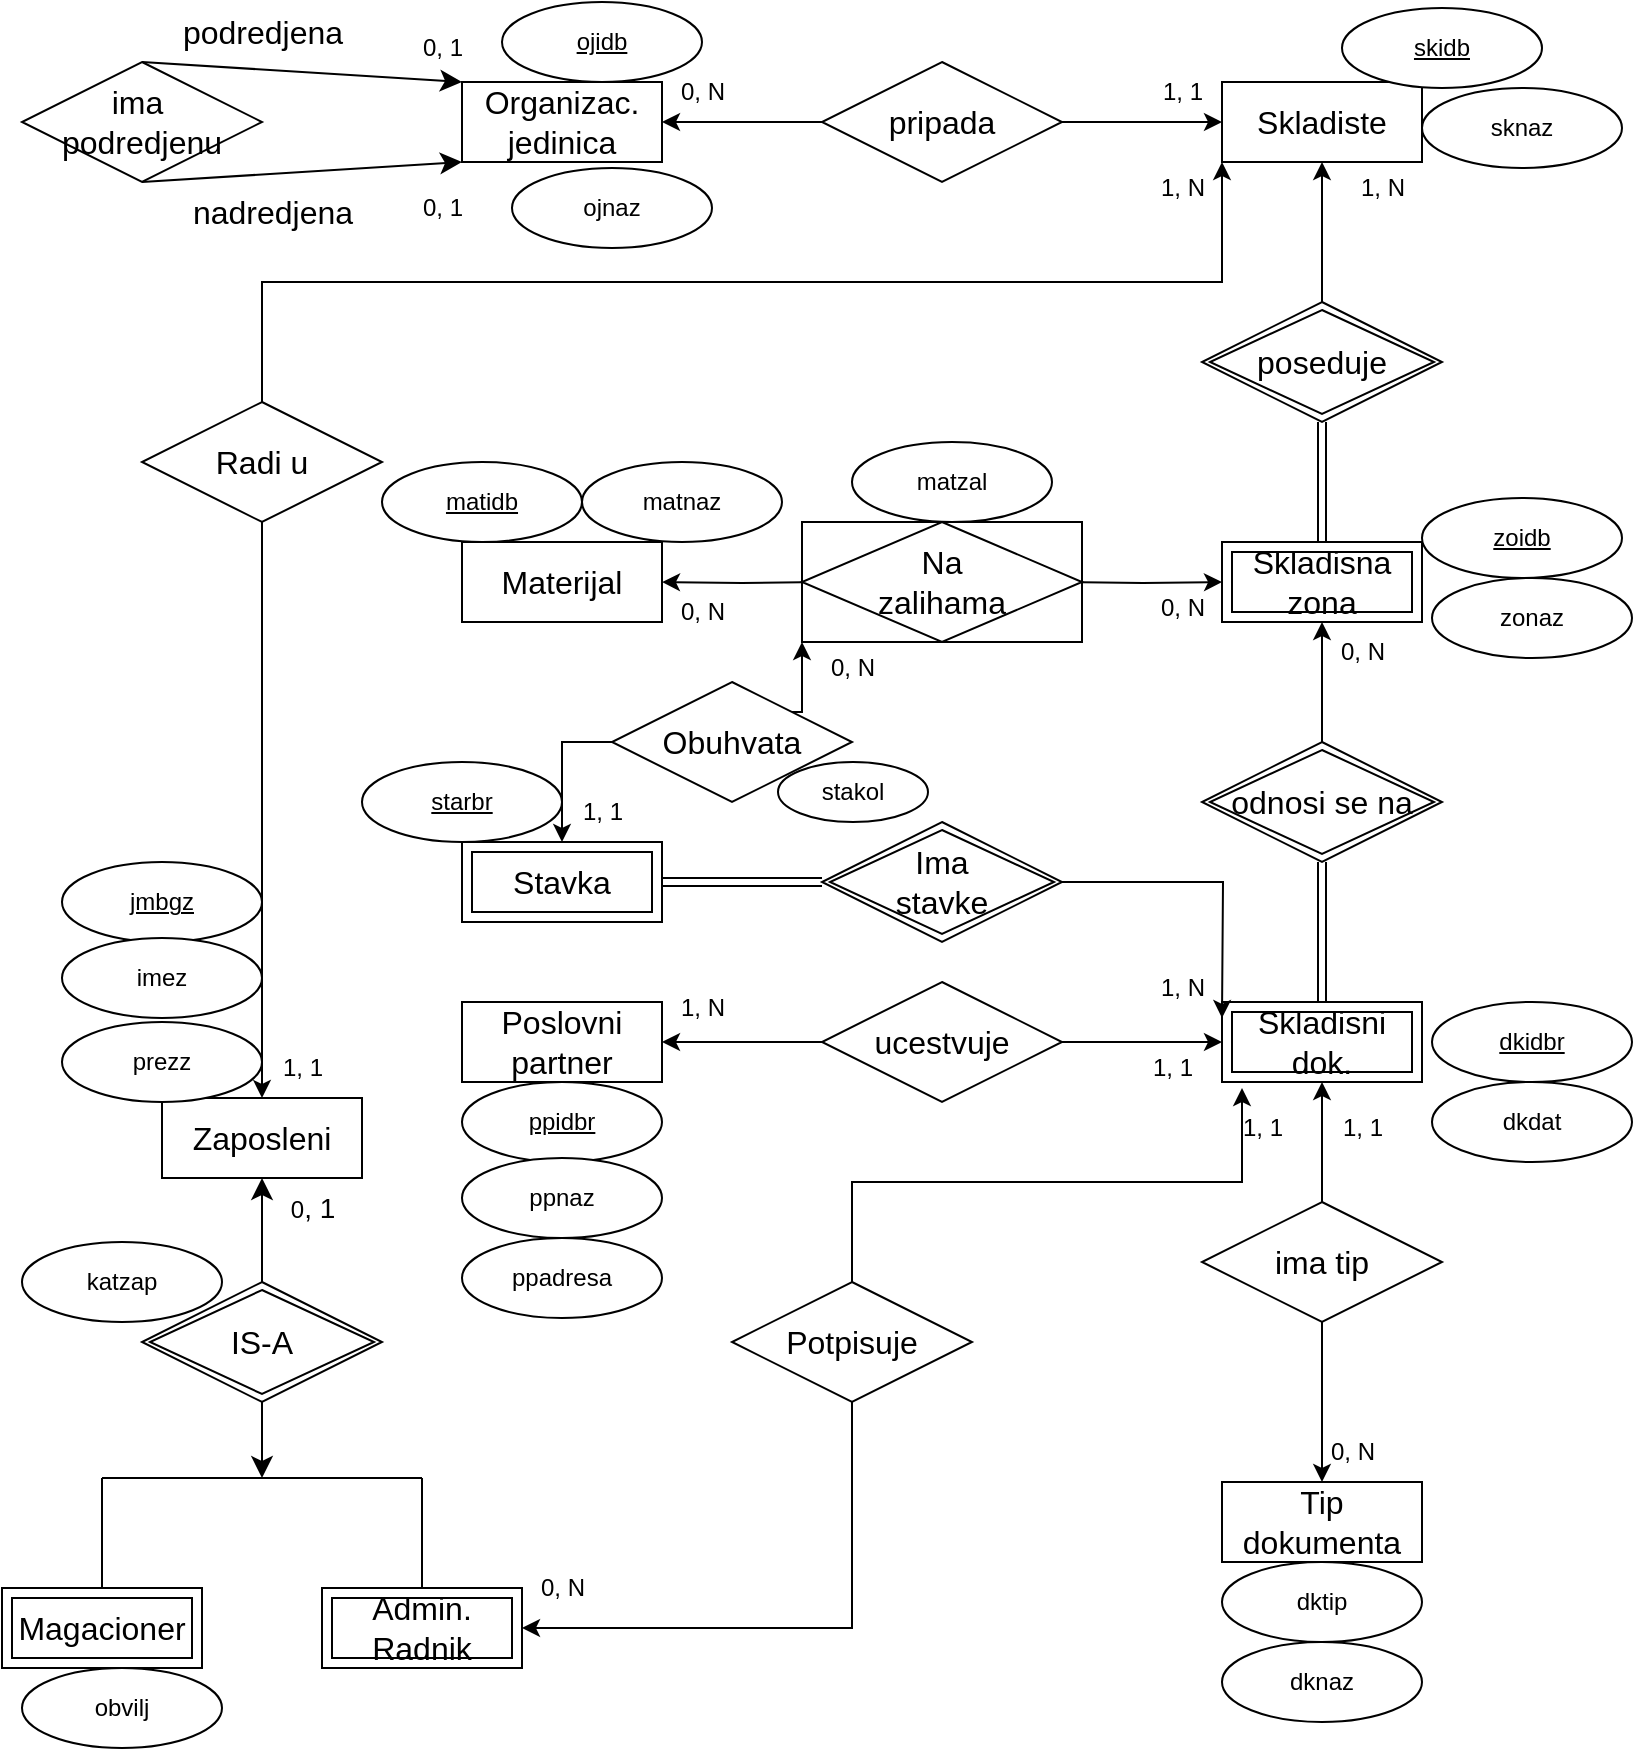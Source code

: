 <mxfile version="23.1.2" type="device">
  <diagram id="R2lEEEUBdFMjLlhIrx00" name="Page-1">
    <mxGraphModel dx="1040" dy="1101" grid="1" gridSize="10" guides="1" tooltips="1" connect="1" arrows="1" fold="1" page="1" pageScale="1" pageWidth="850" pageHeight="1100" math="0" shadow="0" extFonts="Permanent Marker^https://fonts.googleapis.com/css?family=Permanent+Marker">
      <root>
        <mxCell id="0" />
        <mxCell id="1" parent="0" />
        <mxCell id="eLm-zgcm_A9-H4wDxylz-2" value="&lt;div&gt;Organizac.&lt;/div&gt;&lt;div&gt;jedinica&lt;br&gt;&lt;/div&gt;" style="whiteSpace=wrap;html=1;align=center;fontSize=16;" vertex="1" parent="1">
          <mxGeometry x="230" y="50" width="100" height="40" as="geometry" />
        </mxCell>
        <mxCell id="eLm-zgcm_A9-H4wDxylz-3" style="edgeStyle=none;curved=1;rounded=0;orthogonalLoop=1;jettySize=auto;html=1;exitX=0.5;exitY=1;exitDx=0;exitDy=0;entryX=0;entryY=1;entryDx=0;entryDy=0;fontSize=12;startSize=8;endSize=8;" edge="1" source="eLm-zgcm_A9-H4wDxylz-5" target="eLm-zgcm_A9-H4wDxylz-2" parent="1">
          <mxGeometry relative="1" as="geometry" />
        </mxCell>
        <mxCell id="eLm-zgcm_A9-H4wDxylz-4" style="edgeStyle=none;curved=1;rounded=0;orthogonalLoop=1;jettySize=auto;html=1;exitX=0.5;exitY=0;exitDx=0;exitDy=0;entryX=0;entryY=0;entryDx=0;entryDy=0;fontSize=12;startSize=8;endSize=8;" edge="1" source="eLm-zgcm_A9-H4wDxylz-5" target="eLm-zgcm_A9-H4wDxylz-2" parent="1">
          <mxGeometry relative="1" as="geometry" />
        </mxCell>
        <mxCell id="eLm-zgcm_A9-H4wDxylz-5" value="&lt;div&gt;ima&amp;nbsp;&lt;/div&gt;&lt;div&gt;podredjenu&lt;/div&gt;" style="shape=rhombus;perimeter=rhombusPerimeter;whiteSpace=wrap;html=1;align=center;fontSize=16;" vertex="1" parent="1">
          <mxGeometry x="10" y="40" width="120" height="60" as="geometry" />
        </mxCell>
        <mxCell id="eLm-zgcm_A9-H4wDxylz-6" value="podredjena" style="text;html=1;align=center;verticalAlign=middle;resizable=0;points=[];autosize=1;strokeColor=none;fillColor=none;fontSize=16;" vertex="1" parent="1">
          <mxGeometry x="80" y="10" width="100" height="30" as="geometry" />
        </mxCell>
        <mxCell id="eLm-zgcm_A9-H4wDxylz-7" value="nadredjena" style="text;html=1;align=center;verticalAlign=middle;resizable=0;points=[];autosize=1;strokeColor=none;fillColor=none;fontSize=16;" vertex="1" parent="1">
          <mxGeometry x="85" y="100" width="100" height="30" as="geometry" />
        </mxCell>
        <mxCell id="eLm-zgcm_A9-H4wDxylz-8" value="0, 1" style="text;html=1;align=center;verticalAlign=middle;resizable=0;points=[];autosize=1;strokeColor=none;fillColor=none;" vertex="1" parent="1">
          <mxGeometry x="200" y="18" width="40" height="30" as="geometry" />
        </mxCell>
        <mxCell id="eLm-zgcm_A9-H4wDxylz-9" value="0, 1" style="text;html=1;align=center;verticalAlign=middle;resizable=0;points=[];autosize=1;strokeColor=none;fillColor=none;" vertex="1" parent="1">
          <mxGeometry x="200" y="98" width="40" height="30" as="geometry" />
        </mxCell>
        <mxCell id="eLm-zgcm_A9-H4wDxylz-10" value="&lt;font style=&quot;font-size: 16px;&quot;&gt;Skladiste&lt;/font&gt;" style="whiteSpace=wrap;html=1;align=center;" vertex="1" parent="1">
          <mxGeometry x="610" y="50" width="100" height="40" as="geometry" />
        </mxCell>
        <mxCell id="eLm-zgcm_A9-H4wDxylz-12" value="" style="edgeStyle=orthogonalEdgeStyle;rounded=0;orthogonalLoop=1;jettySize=auto;html=1;" edge="1" parent="1" source="eLm-zgcm_A9-H4wDxylz-11" target="eLm-zgcm_A9-H4wDxylz-10">
          <mxGeometry relative="1" as="geometry" />
        </mxCell>
        <mxCell id="eLm-zgcm_A9-H4wDxylz-13" value="" style="edgeStyle=orthogonalEdgeStyle;rounded=0;orthogonalLoop=1;jettySize=auto;html=1;" edge="1" parent="1" source="eLm-zgcm_A9-H4wDxylz-11" target="eLm-zgcm_A9-H4wDxylz-2">
          <mxGeometry relative="1" as="geometry" />
        </mxCell>
        <mxCell id="eLm-zgcm_A9-H4wDxylz-11" value="&lt;font style=&quot;font-size: 16px;&quot;&gt;pripada&lt;/font&gt;" style="shape=rhombus;perimeter=rhombusPerimeter;whiteSpace=wrap;html=1;align=center;" vertex="1" parent="1">
          <mxGeometry x="410" y="40" width="120" height="60" as="geometry" />
        </mxCell>
        <mxCell id="eLm-zgcm_A9-H4wDxylz-14" value="1, 1" style="text;html=1;align=center;verticalAlign=middle;resizable=0;points=[];autosize=1;strokeColor=none;fillColor=none;" vertex="1" parent="1">
          <mxGeometry x="570" y="40" width="40" height="30" as="geometry" />
        </mxCell>
        <mxCell id="eLm-zgcm_A9-H4wDxylz-15" value="0, N" style="text;html=1;align=center;verticalAlign=middle;resizable=0;points=[];autosize=1;strokeColor=none;fillColor=none;" vertex="1" parent="1">
          <mxGeometry x="325" y="40" width="50" height="30" as="geometry" />
        </mxCell>
        <mxCell id="eLm-zgcm_A9-H4wDxylz-16" value="&lt;div&gt;&lt;font style=&quot;font-size: 16px;&quot;&gt;Skladisna&lt;/font&gt;&lt;/div&gt;&lt;div&gt;&lt;font size=&quot;3&quot;&gt;zona&lt;br&gt;&lt;/font&gt;&lt;/div&gt;" style="shape=ext;margin=3;double=1;whiteSpace=wrap;html=1;align=center;" vertex="1" parent="1">
          <mxGeometry x="610" y="280" width="100" height="40" as="geometry" />
        </mxCell>
        <mxCell id="eLm-zgcm_A9-H4wDxylz-18" value="" style="edgeStyle=orthogonalEdgeStyle;rounded=0;orthogonalLoop=1;jettySize=auto;html=1;shape=link;" edge="1" parent="1" source="eLm-zgcm_A9-H4wDxylz-17" target="eLm-zgcm_A9-H4wDxylz-16">
          <mxGeometry relative="1" as="geometry" />
        </mxCell>
        <mxCell id="eLm-zgcm_A9-H4wDxylz-19" value="" style="edgeStyle=orthogonalEdgeStyle;rounded=0;orthogonalLoop=1;jettySize=auto;html=1;" edge="1" parent="1" source="eLm-zgcm_A9-H4wDxylz-17" target="eLm-zgcm_A9-H4wDxylz-10">
          <mxGeometry relative="1" as="geometry" />
        </mxCell>
        <mxCell id="eLm-zgcm_A9-H4wDxylz-17" value="&lt;font style=&quot;font-size: 16px;&quot;&gt;poseduje&lt;/font&gt;" style="shape=rhombus;double=1;perimeter=rhombusPerimeter;whiteSpace=wrap;html=1;align=center;" vertex="1" parent="1">
          <mxGeometry x="600" y="160" width="120" height="60" as="geometry" />
        </mxCell>
        <mxCell id="eLm-zgcm_A9-H4wDxylz-20" value="1, N" style="text;html=1;align=center;verticalAlign=middle;resizable=0;points=[];autosize=1;strokeColor=none;fillColor=none;" vertex="1" parent="1">
          <mxGeometry x="665" y="88" width="50" height="30" as="geometry" />
        </mxCell>
        <mxCell id="eLm-zgcm_A9-H4wDxylz-22" value="&lt;font style=&quot;font-size: 16px;&quot;&gt;Materijal&lt;/font&gt;" style="whiteSpace=wrap;html=1;align=center;" vertex="1" parent="1">
          <mxGeometry x="230" y="280" width="100" height="40" as="geometry" />
        </mxCell>
        <mxCell id="eLm-zgcm_A9-H4wDxylz-24" value="" style="edgeStyle=orthogonalEdgeStyle;rounded=0;orthogonalLoop=1;jettySize=auto;html=1;" edge="1" parent="1" target="eLm-zgcm_A9-H4wDxylz-16">
          <mxGeometry relative="1" as="geometry">
            <mxPoint x="530" y="300" as="sourcePoint" />
          </mxGeometry>
        </mxCell>
        <mxCell id="eLm-zgcm_A9-H4wDxylz-25" value="" style="edgeStyle=orthogonalEdgeStyle;rounded=0;orthogonalLoop=1;jettySize=auto;html=1;" edge="1" parent="1" target="eLm-zgcm_A9-H4wDxylz-22">
          <mxGeometry relative="1" as="geometry">
            <mxPoint x="410" y="300" as="sourcePoint" />
          </mxGeometry>
        </mxCell>
        <mxCell id="eLm-zgcm_A9-H4wDxylz-26" value="0, N" style="text;html=1;align=center;verticalAlign=middle;resizable=0;points=[];autosize=1;strokeColor=none;fillColor=none;" vertex="1" parent="1">
          <mxGeometry x="325" y="300" width="50" height="30" as="geometry" />
        </mxCell>
        <mxCell id="eLm-zgcm_A9-H4wDxylz-27" value="0, N" style="text;html=1;align=center;verticalAlign=middle;resizable=0;points=[];autosize=1;strokeColor=none;fillColor=none;" vertex="1" parent="1">
          <mxGeometry x="565" y="298" width="50" height="30" as="geometry" />
        </mxCell>
        <mxCell id="eLm-zgcm_A9-H4wDxylz-29" value="&lt;div&gt;&lt;font style=&quot;font-size: 16px;&quot;&gt;Skladisni&lt;/font&gt;&lt;/div&gt;&lt;div&gt;&lt;font size=&quot;3&quot;&gt;dok.&lt;br&gt;&lt;/font&gt;&lt;/div&gt;" style="shape=ext;margin=3;double=1;whiteSpace=wrap;html=1;align=center;" vertex="1" parent="1">
          <mxGeometry x="610" y="510" width="100" height="40" as="geometry" />
        </mxCell>
        <mxCell id="eLm-zgcm_A9-H4wDxylz-32" value="" style="edgeStyle=orthogonalEdgeStyle;rounded=0;orthogonalLoop=1;jettySize=auto;html=1;shape=link;" edge="1" parent="1" source="eLm-zgcm_A9-H4wDxylz-30" target="eLm-zgcm_A9-H4wDxylz-29">
          <mxGeometry relative="1" as="geometry" />
        </mxCell>
        <mxCell id="eLm-zgcm_A9-H4wDxylz-46" value="" style="edgeStyle=orthogonalEdgeStyle;rounded=0;orthogonalLoop=1;jettySize=auto;html=1;" edge="1" parent="1" source="eLm-zgcm_A9-H4wDxylz-30" target="eLm-zgcm_A9-H4wDxylz-16">
          <mxGeometry relative="1" as="geometry" />
        </mxCell>
        <mxCell id="eLm-zgcm_A9-H4wDxylz-30" value="&lt;font style=&quot;font-size: 16px;&quot;&gt;odnosi se na&lt;/font&gt;" style="shape=rhombus;double=1;perimeter=rhombusPerimeter;whiteSpace=wrap;html=1;align=center;" vertex="1" parent="1">
          <mxGeometry x="600" y="380" width="120" height="60" as="geometry" />
        </mxCell>
        <mxCell id="eLm-zgcm_A9-H4wDxylz-34" value="&lt;div&gt;&lt;font style=&quot;font-size: 16px;&quot;&gt;Poslovni&lt;/font&gt;&lt;/div&gt;&lt;div&gt;&lt;font style=&quot;font-size: 16px;&quot;&gt;partner&lt;br&gt;&lt;/font&gt;&lt;/div&gt;" style="whiteSpace=wrap;html=1;align=center;" vertex="1" parent="1">
          <mxGeometry x="230" y="510" width="100" height="40" as="geometry" />
        </mxCell>
        <mxCell id="eLm-zgcm_A9-H4wDxylz-36" value="" style="edgeStyle=orthogonalEdgeStyle;rounded=0;orthogonalLoop=1;jettySize=auto;html=1;" edge="1" parent="1" source="eLm-zgcm_A9-H4wDxylz-35" target="eLm-zgcm_A9-H4wDxylz-29">
          <mxGeometry relative="1" as="geometry" />
        </mxCell>
        <mxCell id="eLm-zgcm_A9-H4wDxylz-37" value="" style="edgeStyle=orthogonalEdgeStyle;rounded=0;orthogonalLoop=1;jettySize=auto;html=1;" edge="1" parent="1" source="eLm-zgcm_A9-H4wDxylz-35" target="eLm-zgcm_A9-H4wDxylz-34">
          <mxGeometry relative="1" as="geometry" />
        </mxCell>
        <mxCell id="eLm-zgcm_A9-H4wDxylz-35" value="&lt;font style=&quot;font-size: 16px;&quot;&gt;ucestvuje&lt;/font&gt;" style="shape=rhombus;perimeter=rhombusPerimeter;whiteSpace=wrap;html=1;align=center;" vertex="1" parent="1">
          <mxGeometry x="410" y="500" width="120" height="60" as="geometry" />
        </mxCell>
        <mxCell id="eLm-zgcm_A9-H4wDxylz-38" value="1, N" style="text;html=1;align=center;verticalAlign=middle;resizable=0;points=[];autosize=1;strokeColor=none;fillColor=none;" vertex="1" parent="1">
          <mxGeometry x="325" y="498" width="50" height="30" as="geometry" />
        </mxCell>
        <mxCell id="eLm-zgcm_A9-H4wDxylz-39" value="1, 1" style="text;html=1;align=center;verticalAlign=middle;resizable=0;points=[];autosize=1;strokeColor=none;fillColor=none;" vertex="1" parent="1">
          <mxGeometry x="565" y="528" width="40" height="30" as="geometry" />
        </mxCell>
        <mxCell id="eLm-zgcm_A9-H4wDxylz-40" value="&lt;div&gt;&lt;font style=&quot;font-size: 16px;&quot;&gt;Na&lt;/font&gt;&lt;/div&gt;&lt;div&gt;&lt;font style=&quot;font-size: 16px;&quot;&gt;zalihama&lt;br&gt;&lt;/font&gt;&lt;/div&gt;" style="shape=associativeEntity;whiteSpace=wrap;html=1;align=center;" vertex="1" parent="1">
          <mxGeometry x="400" y="270" width="140" height="60" as="geometry" />
        </mxCell>
        <mxCell id="eLm-zgcm_A9-H4wDxylz-41" value="0, N" style="text;html=1;align=center;verticalAlign=middle;resizable=0;points=[];autosize=1;strokeColor=none;fillColor=none;" vertex="1" parent="1">
          <mxGeometry x="400" y="328" width="50" height="30" as="geometry" />
        </mxCell>
        <mxCell id="eLm-zgcm_A9-H4wDxylz-44" value="" style="edgeStyle=orthogonalEdgeStyle;rounded=0;orthogonalLoop=1;jettySize=auto;html=1;" edge="1" parent="1" source="eLm-zgcm_A9-H4wDxylz-42" target="eLm-zgcm_A9-H4wDxylz-29">
          <mxGeometry relative="1" as="geometry" />
        </mxCell>
        <mxCell id="eLm-zgcm_A9-H4wDxylz-45" value="" style="edgeStyle=orthogonalEdgeStyle;rounded=0;orthogonalLoop=1;jettySize=auto;html=1;" edge="1" parent="1" source="eLm-zgcm_A9-H4wDxylz-42" target="eLm-zgcm_A9-H4wDxylz-43">
          <mxGeometry relative="1" as="geometry" />
        </mxCell>
        <mxCell id="eLm-zgcm_A9-H4wDxylz-42" value="&lt;font style=&quot;font-size: 16px;&quot;&gt;ima tip&lt;br&gt;&lt;/font&gt;" style="shape=rhombus;perimeter=rhombusPerimeter;whiteSpace=wrap;html=1;align=center;" vertex="1" parent="1">
          <mxGeometry x="600" y="610" width="120" height="60" as="geometry" />
        </mxCell>
        <mxCell id="eLm-zgcm_A9-H4wDxylz-43" value="&lt;div&gt;&lt;font style=&quot;font-size: 16px;&quot;&gt;Tip &lt;br&gt;&lt;/font&gt;&lt;/div&gt;&lt;div&gt;&lt;font style=&quot;font-size: 16px;&quot;&gt;dokumenta&lt;br&gt;&lt;/font&gt;&lt;/div&gt;" style="whiteSpace=wrap;html=1;align=center;" vertex="1" parent="1">
          <mxGeometry x="610" y="750" width="100" height="40" as="geometry" />
        </mxCell>
        <mxCell id="eLm-zgcm_A9-H4wDxylz-47" value="0, N" style="text;html=1;align=center;verticalAlign=middle;resizable=0;points=[];autosize=1;strokeColor=none;fillColor=none;" vertex="1" parent="1">
          <mxGeometry x="650" y="720" width="50" height="30" as="geometry" />
        </mxCell>
        <mxCell id="eLm-zgcm_A9-H4wDxylz-48" value="1, 1" style="text;html=1;align=center;verticalAlign=middle;resizable=0;points=[];autosize=1;strokeColor=none;fillColor=none;" vertex="1" parent="1">
          <mxGeometry x="660" y="558" width="40" height="30" as="geometry" />
        </mxCell>
        <mxCell id="eLm-zgcm_A9-H4wDxylz-49" value="&lt;font style=&quot;font-size: 16px;&quot;&gt;Stavka&lt;/font&gt;" style="shape=ext;margin=3;double=1;whiteSpace=wrap;html=1;align=center;" vertex="1" parent="1">
          <mxGeometry x="230" y="430" width="100" height="40" as="geometry" />
        </mxCell>
        <mxCell id="eLm-zgcm_A9-H4wDxylz-53" style="edgeStyle=orthogonalEdgeStyle;rounded=0;orthogonalLoop=1;jettySize=auto;html=1;exitX=0;exitY=0.5;exitDx=0;exitDy=0;entryX=1;entryY=0.5;entryDx=0;entryDy=0;shape=link;" edge="1" parent="1" source="eLm-zgcm_A9-H4wDxylz-50" target="eLm-zgcm_A9-H4wDxylz-49">
          <mxGeometry relative="1" as="geometry" />
        </mxCell>
        <mxCell id="eLm-zgcm_A9-H4wDxylz-50" value="&lt;div&gt;&lt;font style=&quot;font-size: 16px;&quot;&gt;Ima &lt;br&gt;&lt;/font&gt;&lt;/div&gt;&lt;div&gt;&lt;font style=&quot;font-size: 16px;&quot;&gt;stavke&lt;br&gt;&lt;/font&gt;&lt;/div&gt;" style="shape=rhombus;double=1;perimeter=rhombusPerimeter;whiteSpace=wrap;html=1;align=center;" vertex="1" parent="1">
          <mxGeometry x="410" y="420" width="120" height="60" as="geometry" />
        </mxCell>
        <mxCell id="eLm-zgcm_A9-H4wDxylz-52" style="edgeStyle=orthogonalEdgeStyle;rounded=0;orthogonalLoop=1;jettySize=auto;html=1;entryX=0.1;entryY=0.075;entryDx=0;entryDy=0;entryPerimeter=0;exitX=1;exitY=0.5;exitDx=0;exitDy=0;" edge="1" parent="1" source="eLm-zgcm_A9-H4wDxylz-50">
          <mxGeometry relative="1" as="geometry">
            <mxPoint x="530" y="431" as="sourcePoint" />
            <mxPoint x="610" y="518" as="targetPoint" />
          </mxGeometry>
        </mxCell>
        <mxCell id="eLm-zgcm_A9-H4wDxylz-54" value="1, N" style="text;html=1;align=center;verticalAlign=middle;resizable=0;points=[];autosize=1;strokeColor=none;fillColor=none;" vertex="1" parent="1">
          <mxGeometry x="565" y="488" width="50" height="30" as="geometry" />
        </mxCell>
        <mxCell id="eLm-zgcm_A9-H4wDxylz-56" style="edgeStyle=orthogonalEdgeStyle;rounded=0;orthogonalLoop=1;jettySize=auto;html=1;exitX=1;exitY=0;exitDx=0;exitDy=0;entryX=0;entryY=1;entryDx=0;entryDy=0;" edge="1" parent="1" source="eLm-zgcm_A9-H4wDxylz-55" target="eLm-zgcm_A9-H4wDxylz-40">
          <mxGeometry relative="1" as="geometry" />
        </mxCell>
        <mxCell id="eLm-zgcm_A9-H4wDxylz-58" style="edgeStyle=orthogonalEdgeStyle;rounded=0;orthogonalLoop=1;jettySize=auto;html=1;exitX=0;exitY=0.5;exitDx=0;exitDy=0;entryX=0.5;entryY=0;entryDx=0;entryDy=0;" edge="1" parent="1" source="eLm-zgcm_A9-H4wDxylz-55" target="eLm-zgcm_A9-H4wDxylz-49">
          <mxGeometry relative="1" as="geometry" />
        </mxCell>
        <mxCell id="eLm-zgcm_A9-H4wDxylz-55" value="&lt;font style=&quot;font-size: 16px;&quot;&gt;Obuhvata&lt;/font&gt;" style="shape=rhombus;perimeter=rhombusPerimeter;whiteSpace=wrap;html=1;align=center;" vertex="1" parent="1">
          <mxGeometry x="305" y="350" width="120" height="60" as="geometry" />
        </mxCell>
        <mxCell id="eLm-zgcm_A9-H4wDxylz-59" value="1, 1" style="text;html=1;align=center;verticalAlign=middle;resizable=0;points=[];autosize=1;strokeColor=none;fillColor=none;" vertex="1" parent="1">
          <mxGeometry x="280" y="400" width="40" height="30" as="geometry" />
        </mxCell>
        <mxCell id="eLm-zgcm_A9-H4wDxylz-60" value="Zaposleni" style="whiteSpace=wrap;html=1;align=center;fontSize=16;" vertex="1" parent="1">
          <mxGeometry x="80" y="558" width="100" height="40" as="geometry" />
        </mxCell>
        <mxCell id="eLm-zgcm_A9-H4wDxylz-61" value="" style="edgeStyle=none;curved=1;rounded=0;orthogonalLoop=1;jettySize=auto;html=1;fontSize=12;startSize=8;endSize=8;" edge="1" source="eLm-zgcm_A9-H4wDxylz-62" target="eLm-zgcm_A9-H4wDxylz-60" parent="1">
          <mxGeometry relative="1" as="geometry" />
        </mxCell>
        <mxCell id="eLm-zgcm_A9-H4wDxylz-62" value="IS-A" style="shape=rhombus;double=1;perimeter=rhombusPerimeter;whiteSpace=wrap;html=1;align=center;fontSize=16;" vertex="1" parent="1">
          <mxGeometry x="70" y="650" width="120" height="60" as="geometry" />
        </mxCell>
        <mxCell id="eLm-zgcm_A9-H4wDxylz-63" value="Magacioner" style="shape=ext;margin=3;double=1;whiteSpace=wrap;html=1;align=center;fontSize=16;" vertex="1" parent="1">
          <mxGeometry y="803" width="100" height="40" as="geometry" />
        </mxCell>
        <mxCell id="eLm-zgcm_A9-H4wDxylz-64" value="&lt;div&gt;Admin.&lt;/div&gt;&lt;div&gt;Radnik&lt;br&gt;&lt;/div&gt;" style="shape=ext;margin=3;double=1;whiteSpace=wrap;html=1;align=center;fontSize=16;" vertex="1" parent="1">
          <mxGeometry x="160" y="803" width="100" height="40" as="geometry" />
        </mxCell>
        <mxCell id="eLm-zgcm_A9-H4wDxylz-65" value="" style="edgeStyle=none;curved=1;rounded=0;orthogonalLoop=1;jettySize=auto;html=1;exitX=0.5;exitY=1;exitDx=0;exitDy=0;fontSize=12;startSize=8;endSize=8;" edge="1" source="eLm-zgcm_A9-H4wDxylz-62" parent="1">
          <mxGeometry relative="1" as="geometry">
            <mxPoint x="130" y="748" as="targetPoint" />
            <mxPoint x="130" y="710" as="sourcePoint" />
          </mxGeometry>
        </mxCell>
        <mxCell id="eLm-zgcm_A9-H4wDxylz-66" value="" style="endArrow=none;html=1;rounded=0;fontSize=12;startSize=8;endSize=8;curved=1;" edge="1" parent="1">
          <mxGeometry relative="1" as="geometry">
            <mxPoint x="50" y="748" as="sourcePoint" />
            <mxPoint x="210" y="748" as="targetPoint" />
          </mxGeometry>
        </mxCell>
        <mxCell id="eLm-zgcm_A9-H4wDxylz-67" value="" style="endArrow=none;html=1;rounded=0;fontSize=12;startSize=8;endSize=8;curved=1;entryX=0.5;entryY=0;entryDx=0;entryDy=0;" edge="1" target="eLm-zgcm_A9-H4wDxylz-64" parent="1">
          <mxGeometry relative="1" as="geometry">
            <mxPoint x="210" y="748" as="sourcePoint" />
            <mxPoint x="400" y="679.5" as="targetPoint" />
          </mxGeometry>
        </mxCell>
        <mxCell id="eLm-zgcm_A9-H4wDxylz-68" value="" style="endArrow=none;html=1;rounded=0;fontSize=12;startSize=8;endSize=8;curved=1;exitX=0.5;exitY=0;exitDx=0;exitDy=0;" edge="1" source="eLm-zgcm_A9-H4wDxylz-63" parent="1">
          <mxGeometry relative="1" as="geometry">
            <mxPoint x="-110" y="740" as="sourcePoint" />
            <mxPoint x="50" y="748" as="targetPoint" />
          </mxGeometry>
        </mxCell>
        <mxCell id="eLm-zgcm_A9-H4wDxylz-69" value="0&lt;font style=&quot;font-size: 14px;&quot;&gt;, 1&lt;br&gt;&lt;/font&gt;" style="text;html=1;align=center;verticalAlign=middle;resizable=0;points=[];autosize=1;strokeColor=none;fillColor=none;" vertex="1" parent="1">
          <mxGeometry x="130" y="598" width="50" height="30" as="geometry" />
        </mxCell>
        <mxCell id="eLm-zgcm_A9-H4wDxylz-73" style="edgeStyle=orthogonalEdgeStyle;rounded=0;orthogonalLoop=1;jettySize=auto;html=1;exitX=0.5;exitY=0;exitDx=0;exitDy=0;entryX=0;entryY=1;entryDx=0;entryDy=0;" edge="1" parent="1" source="eLm-zgcm_A9-H4wDxylz-71" target="eLm-zgcm_A9-H4wDxylz-10">
          <mxGeometry relative="1" as="geometry" />
        </mxCell>
        <mxCell id="eLm-zgcm_A9-H4wDxylz-74" style="edgeStyle=orthogonalEdgeStyle;rounded=0;orthogonalLoop=1;jettySize=auto;html=1;exitX=0.5;exitY=1;exitDx=0;exitDy=0;entryX=0.5;entryY=0;entryDx=0;entryDy=0;" edge="1" parent="1" source="eLm-zgcm_A9-H4wDxylz-71" target="eLm-zgcm_A9-H4wDxylz-60">
          <mxGeometry relative="1" as="geometry" />
        </mxCell>
        <mxCell id="eLm-zgcm_A9-H4wDxylz-71" value="&lt;font style=&quot;font-size: 16px;&quot;&gt;Radi u&lt;/font&gt;" style="shape=rhombus;perimeter=rhombusPerimeter;whiteSpace=wrap;html=1;align=center;" vertex="1" parent="1">
          <mxGeometry x="70" y="210" width="120" height="60" as="geometry" />
        </mxCell>
        <mxCell id="eLm-zgcm_A9-H4wDxylz-75" value="1, N" style="text;html=1;align=center;verticalAlign=middle;resizable=0;points=[];autosize=1;strokeColor=none;fillColor=none;" vertex="1" parent="1">
          <mxGeometry x="565" y="88" width="50" height="30" as="geometry" />
        </mxCell>
        <mxCell id="eLm-zgcm_A9-H4wDxylz-76" value="1, 1" style="text;html=1;align=center;verticalAlign=middle;resizable=0;points=[];autosize=1;strokeColor=none;fillColor=none;" vertex="1" parent="1">
          <mxGeometry x="130" y="528" width="40" height="30" as="geometry" />
        </mxCell>
        <mxCell id="eLm-zgcm_A9-H4wDxylz-79" style="edgeStyle=orthogonalEdgeStyle;rounded=0;orthogonalLoop=1;jettySize=auto;html=1;exitX=0.5;exitY=1;exitDx=0;exitDy=0;entryX=1;entryY=0.5;entryDx=0;entryDy=0;" edge="1" parent="1" source="eLm-zgcm_A9-H4wDxylz-77" target="eLm-zgcm_A9-H4wDxylz-64">
          <mxGeometry relative="1" as="geometry" />
        </mxCell>
        <mxCell id="eLm-zgcm_A9-H4wDxylz-77" value="&lt;font style=&quot;font-size: 16px;&quot;&gt;Potpisuje&lt;/font&gt;" style="shape=rhombus;perimeter=rhombusPerimeter;whiteSpace=wrap;html=1;align=center;" vertex="1" parent="1">
          <mxGeometry x="365" y="650" width="120" height="60" as="geometry" />
        </mxCell>
        <mxCell id="eLm-zgcm_A9-H4wDxylz-78" style="edgeStyle=orthogonalEdgeStyle;rounded=0;orthogonalLoop=1;jettySize=auto;html=1;exitX=0.5;exitY=0;exitDx=0;exitDy=0;entryX=0.1;entryY=1.075;entryDx=0;entryDy=0;entryPerimeter=0;" edge="1" parent="1" source="eLm-zgcm_A9-H4wDxylz-77" target="eLm-zgcm_A9-H4wDxylz-29">
          <mxGeometry relative="1" as="geometry" />
        </mxCell>
        <mxCell id="eLm-zgcm_A9-H4wDxylz-80" value="1, 1" style="text;html=1;align=center;verticalAlign=middle;resizable=0;points=[];autosize=1;strokeColor=none;fillColor=none;" vertex="1" parent="1">
          <mxGeometry x="610" y="558" width="40" height="30" as="geometry" />
        </mxCell>
        <mxCell id="eLm-zgcm_A9-H4wDxylz-81" value="0, N" style="text;html=1;align=center;verticalAlign=middle;resizable=0;points=[];autosize=1;strokeColor=none;fillColor=none;" vertex="1" parent="1">
          <mxGeometry x="255" y="788" width="50" height="30" as="geometry" />
        </mxCell>
        <mxCell id="eLm-zgcm_A9-H4wDxylz-82" value="obvilj" style="ellipse;whiteSpace=wrap;html=1;align=center;" vertex="1" parent="1">
          <mxGeometry x="10" y="843" width="100" height="40" as="geometry" />
        </mxCell>
        <mxCell id="eLm-zgcm_A9-H4wDxylz-83" value="ppidbr" style="ellipse;whiteSpace=wrap;html=1;align=center;fontStyle=4;" vertex="1" parent="1">
          <mxGeometry x="230" y="550" width="100" height="40" as="geometry" />
        </mxCell>
        <mxCell id="eLm-zgcm_A9-H4wDxylz-84" value="ppnaz" style="ellipse;whiteSpace=wrap;html=1;align=center;" vertex="1" parent="1">
          <mxGeometry x="230" y="588" width="100" height="40" as="geometry" />
        </mxCell>
        <mxCell id="eLm-zgcm_A9-H4wDxylz-85" value="ppadresa" style="ellipse;whiteSpace=wrap;html=1;align=center;" vertex="1" parent="1">
          <mxGeometry x="230" y="628" width="100" height="40" as="geometry" />
        </mxCell>
        <mxCell id="eLm-zgcm_A9-H4wDxylz-86" value="dktip" style="ellipse;whiteSpace=wrap;html=1;align=center;" vertex="1" parent="1">
          <mxGeometry x="610" y="790" width="100" height="40" as="geometry" />
        </mxCell>
        <mxCell id="eLm-zgcm_A9-H4wDxylz-87" value="dknaz" style="ellipse;whiteSpace=wrap;html=1;align=center;" vertex="1" parent="1">
          <mxGeometry x="610" y="830" width="100" height="40" as="geometry" />
        </mxCell>
        <mxCell id="eLm-zgcm_A9-H4wDxylz-88" value="dkidbr" style="ellipse;whiteSpace=wrap;html=1;align=center;fontStyle=4;" vertex="1" parent="1">
          <mxGeometry x="715" y="510" width="100" height="40" as="geometry" />
        </mxCell>
        <mxCell id="eLm-zgcm_A9-H4wDxylz-89" value="dkdat" style="ellipse;whiteSpace=wrap;html=1;align=center;" vertex="1" parent="1">
          <mxGeometry x="715" y="550" width="100" height="40" as="geometry" />
        </mxCell>
        <mxCell id="eLm-zgcm_A9-H4wDxylz-90" value="zoidb" style="ellipse;whiteSpace=wrap;html=1;align=center;fontStyle=4;" vertex="1" parent="1">
          <mxGeometry x="710" y="258" width="100" height="40" as="geometry" />
        </mxCell>
        <mxCell id="eLm-zgcm_A9-H4wDxylz-91" value="zonaz" style="ellipse;whiteSpace=wrap;html=1;align=center;" vertex="1" parent="1">
          <mxGeometry x="715" y="298" width="100" height="40" as="geometry" />
        </mxCell>
        <mxCell id="eLm-zgcm_A9-H4wDxylz-92" value="starbr" style="ellipse;whiteSpace=wrap;html=1;align=center;fontStyle=4;" vertex="1" parent="1">
          <mxGeometry x="180" y="390" width="100" height="40" as="geometry" />
        </mxCell>
        <mxCell id="eLm-zgcm_A9-H4wDxylz-93" value="stakol" style="ellipse;whiteSpace=wrap;html=1;align=center;" vertex="1" parent="1">
          <mxGeometry x="388" y="390" width="75" height="30" as="geometry" />
        </mxCell>
        <mxCell id="eLm-zgcm_A9-H4wDxylz-94" value="matzal" style="ellipse;whiteSpace=wrap;html=1;align=center;" vertex="1" parent="1">
          <mxGeometry x="425" y="230" width="100" height="40" as="geometry" />
        </mxCell>
        <mxCell id="eLm-zgcm_A9-H4wDxylz-95" value="matidb" style="ellipse;whiteSpace=wrap;html=1;align=center;fontStyle=4;" vertex="1" parent="1">
          <mxGeometry x="190" y="240" width="100" height="40" as="geometry" />
        </mxCell>
        <mxCell id="eLm-zgcm_A9-H4wDxylz-96" value="matnaz" style="ellipse;whiteSpace=wrap;html=1;align=center;" vertex="1" parent="1">
          <mxGeometry x="290" y="240" width="100" height="40" as="geometry" />
        </mxCell>
        <mxCell id="eLm-zgcm_A9-H4wDxylz-97" value="skidb" style="ellipse;whiteSpace=wrap;html=1;align=center;fontStyle=4;" vertex="1" parent="1">
          <mxGeometry x="670" y="13" width="100" height="40" as="geometry" />
        </mxCell>
        <mxCell id="eLm-zgcm_A9-H4wDxylz-98" value="sknaz" style="ellipse;whiteSpace=wrap;html=1;align=center;" vertex="1" parent="1">
          <mxGeometry x="710" y="53" width="100" height="40" as="geometry" />
        </mxCell>
        <mxCell id="eLm-zgcm_A9-H4wDxylz-99" value="ojidb" style="ellipse;whiteSpace=wrap;html=1;align=center;fontStyle=4;" vertex="1" parent="1">
          <mxGeometry x="250" y="10" width="100" height="40" as="geometry" />
        </mxCell>
        <mxCell id="eLm-zgcm_A9-H4wDxylz-100" value="ojnaz" style="ellipse;whiteSpace=wrap;html=1;align=center;" vertex="1" parent="1">
          <mxGeometry x="255" y="93" width="100" height="40" as="geometry" />
        </mxCell>
        <mxCell id="eLm-zgcm_A9-H4wDxylz-101" value="jmbgz" style="ellipse;whiteSpace=wrap;html=1;align=center;fontStyle=4;" vertex="1" parent="1">
          <mxGeometry x="30" y="440" width="100" height="40" as="geometry" />
        </mxCell>
        <mxCell id="eLm-zgcm_A9-H4wDxylz-102" value="imez" style="ellipse;whiteSpace=wrap;html=1;align=center;" vertex="1" parent="1">
          <mxGeometry x="30" y="478" width="100" height="40" as="geometry" />
        </mxCell>
        <mxCell id="eLm-zgcm_A9-H4wDxylz-103" value="prezz" style="ellipse;whiteSpace=wrap;html=1;align=center;" vertex="1" parent="1">
          <mxGeometry x="30" y="520" width="100" height="40" as="geometry" />
        </mxCell>
        <mxCell id="eLm-zgcm_A9-H4wDxylz-104" value="katzap" style="ellipse;whiteSpace=wrap;html=1;align=center;" vertex="1" parent="1">
          <mxGeometry x="10" y="630" width="100" height="40" as="geometry" />
        </mxCell>
        <mxCell id="eLm-zgcm_A9-H4wDxylz-105" value="0, N" style="text;html=1;align=center;verticalAlign=middle;resizable=0;points=[];autosize=1;strokeColor=none;fillColor=none;" vertex="1" parent="1">
          <mxGeometry x="655" y="320" width="50" height="30" as="geometry" />
        </mxCell>
      </root>
    </mxGraphModel>
  </diagram>
</mxfile>

